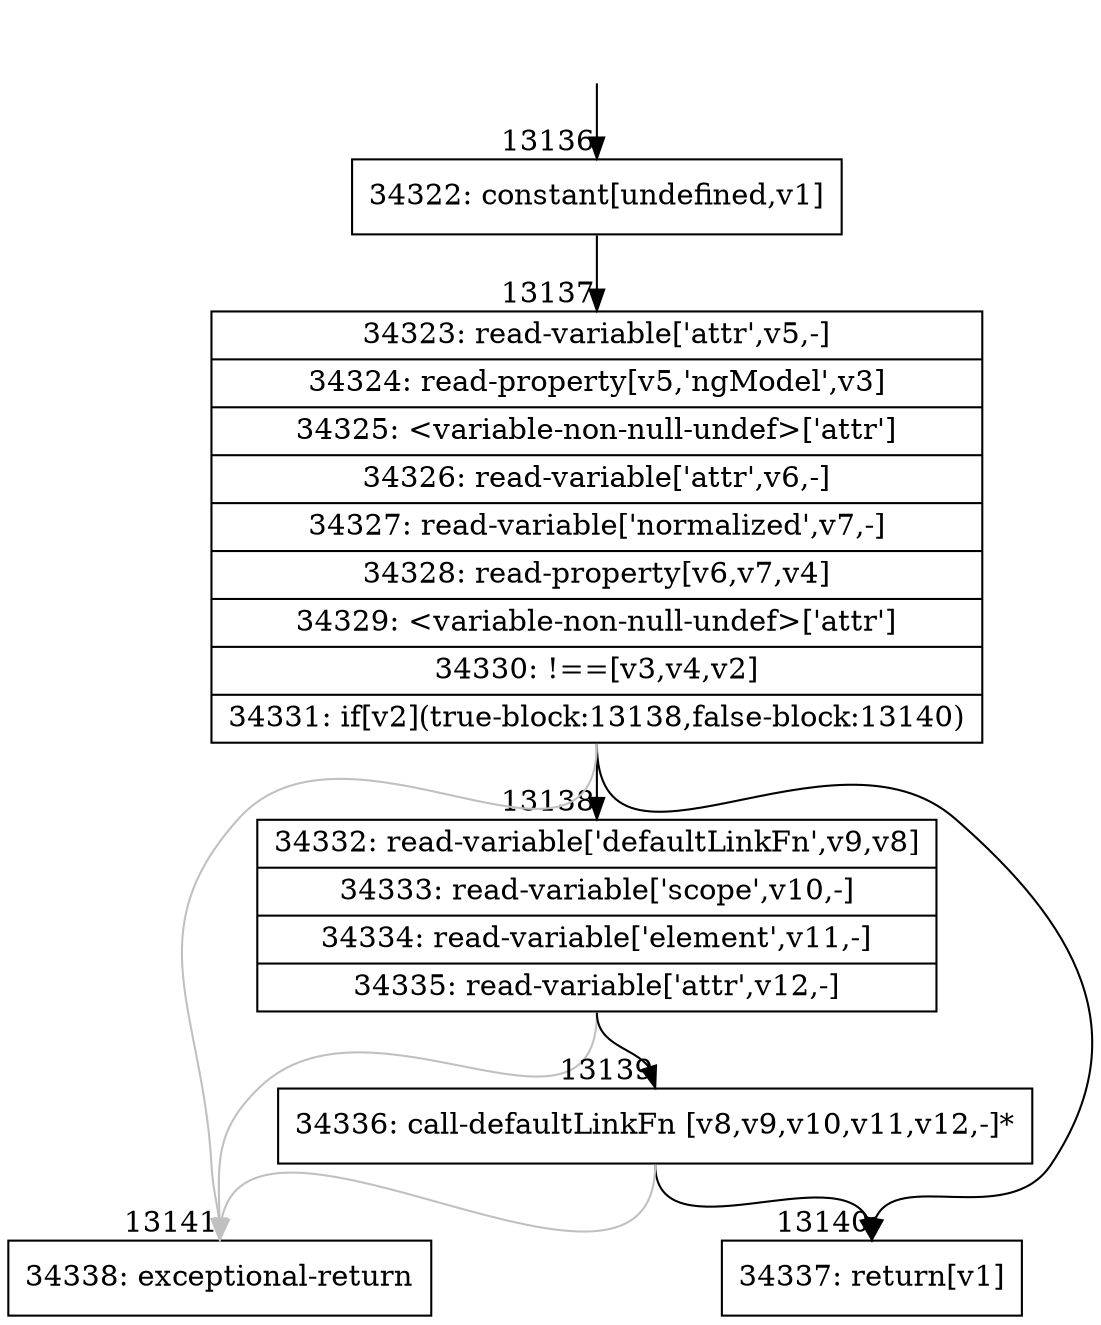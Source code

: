 digraph {
rankdir="TD"
BB_entry1012[shape=none,label=""];
BB_entry1012 -> BB13136 [tailport=s, headport=n, headlabel="    13136"]
BB13136 [shape=record label="{34322: constant[undefined,v1]}" ] 
BB13136 -> BB13137 [tailport=s, headport=n, headlabel="      13137"]
BB13137 [shape=record label="{34323: read-variable['attr',v5,-]|34324: read-property[v5,'ngModel',v3]|34325: \<variable-non-null-undef\>['attr']|34326: read-variable['attr',v6,-]|34327: read-variable['normalized',v7,-]|34328: read-property[v6,v7,v4]|34329: \<variable-non-null-undef\>['attr']|34330: !==[v3,v4,v2]|34331: if[v2](true-block:13138,false-block:13140)}" ] 
BB13137 -> BB13138 [tailport=s, headport=n, headlabel="      13138"]
BB13137 -> BB13140 [tailport=s, headport=n, headlabel="      13140"]
BB13137 -> BB13141 [tailport=s, headport=n, color=gray, headlabel="      13141"]
BB13138 [shape=record label="{34332: read-variable['defaultLinkFn',v9,v8]|34333: read-variable['scope',v10,-]|34334: read-variable['element',v11,-]|34335: read-variable['attr',v12,-]}" ] 
BB13138 -> BB13139 [tailport=s, headport=n, headlabel="      13139"]
BB13138 -> BB13141 [tailport=s, headport=n, color=gray]
BB13139 [shape=record label="{34336: call-defaultLinkFn [v8,v9,v10,v11,v12,-]*}" ] 
BB13139 -> BB13140 [tailport=s, headport=n]
BB13139 -> BB13141 [tailport=s, headport=n, color=gray]
BB13140 [shape=record label="{34337: return[v1]}" ] 
BB13141 [shape=record label="{34338: exceptional-return}" ] 
//#$~ 19782
}
